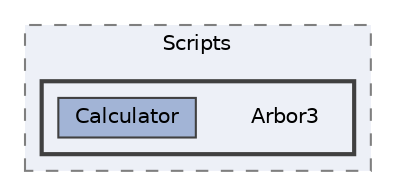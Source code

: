 digraph "103_Management_Character/Passerby/Scripts/Arbor3"
{
 // LATEX_PDF_SIZE
  bgcolor="transparent";
  edge [fontname=Helvetica,fontsize=10,labelfontname=Helvetica,labelfontsize=10];
  node [fontname=Helvetica,fontsize=10,shape=box,height=0.2,width=0.4];
  compound=true
  subgraph clusterdir_885fd109f9d528d8a6230e175d09b255 {
    graph [ bgcolor="#edf0f7", pencolor="grey50", label="Scripts", fontname=Helvetica,fontsize=10 style="filled,dashed", URL="dir_885fd109f9d528d8a6230e175d09b255.html",tooltip=""]
  subgraph clusterdir_647425605dd11b9df6d989cb5b003279 {
    graph [ bgcolor="#edf0f7", pencolor="grey25", label="", fontname=Helvetica,fontsize=10 style="filled,bold", URL="dir_647425605dd11b9df6d989cb5b003279.html",tooltip=""]
    dir_647425605dd11b9df6d989cb5b003279 [shape=plaintext, label="Arbor3"];
  dir_8e2220fc0e7c0c06f33ebd3f8ba178f7 [label="Calculator", fillcolor="#a2b4d6", color="grey25", style="filled", URL="dir_8e2220fc0e7c0c06f33ebd3f8ba178f7.html",tooltip=""];
  }
  }
}
